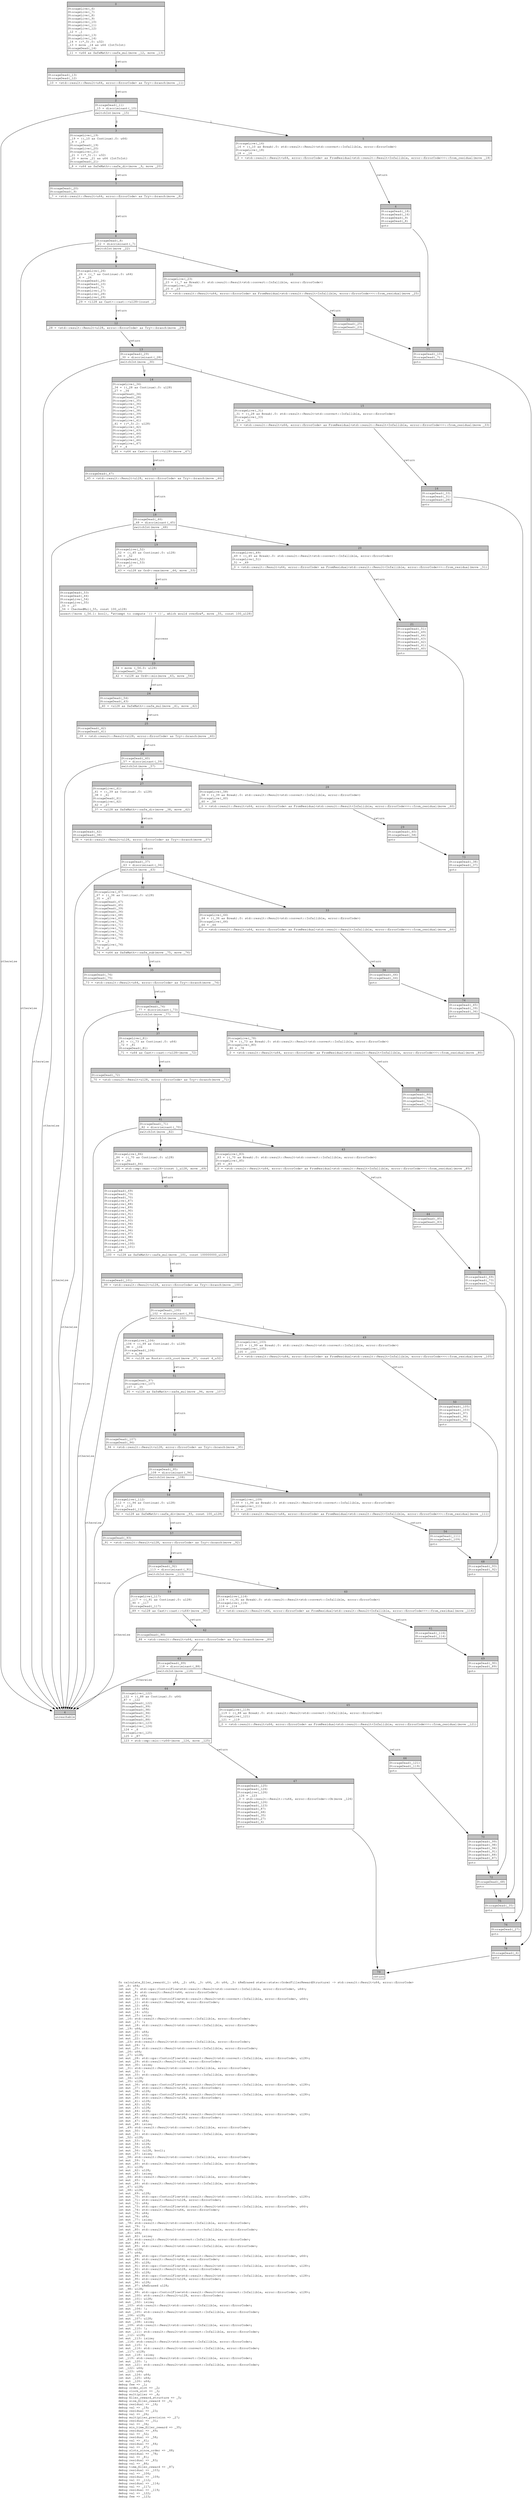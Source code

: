 digraph Mir_0_2223 {
    graph [fontname="Courier, monospace"];
    node [fontname="Courier, monospace"];
    edge [fontname="Courier, monospace"];
    label=<fn calculate_filler_reward(_1: u64, _2: u64, _3: u64, _4: u64, _5: &amp;ReErased state::state::OrderFillerRewardStructure) -&gt; std::result::Result&lt;u64, error::ErrorCode&gt;<br align="left"/>let _6: u64;<br align="left"/>let mut _7: std::ops::ControlFlow&lt;std::result::Result&lt;std::convert::Infallible, error::ErrorCode&gt;, u64&gt;;<br align="left"/>let mut _8: std::result::Result&lt;u64, error::ErrorCode&gt;;<br align="left"/>let mut _9: u64;<br align="left"/>let mut _10: std::ops::ControlFlow&lt;std::result::Result&lt;std::convert::Infallible, error::ErrorCode&gt;, u64&gt;;<br align="left"/>let mut _11: std::result::Result&lt;u64, error::ErrorCode&gt;;<br align="left"/>let mut _12: u64;<br align="left"/>let mut _13: u64;<br align="left"/>let mut _14: u32;<br align="left"/>let mut _15: isize;<br align="left"/>let _16: std::result::Result&lt;std::convert::Infallible, error::ErrorCode&gt;;<br align="left"/>let mut _17: !;<br align="left"/>let mut _18: std::result::Result&lt;std::convert::Infallible, error::ErrorCode&gt;;<br align="left"/>let _19: u64;<br align="left"/>let mut _20: u64;<br align="left"/>let mut _21: u32;<br align="left"/>let mut _22: isize;<br align="left"/>let _23: std::result::Result&lt;std::convert::Infallible, error::ErrorCode&gt;;<br align="left"/>let mut _24: !;<br align="left"/>let mut _25: std::result::Result&lt;std::convert::Infallible, error::ErrorCode&gt;;<br align="left"/>let _26: u64;<br align="left"/>let _27: u128;<br align="left"/>let mut _28: std::ops::ControlFlow&lt;std::result::Result&lt;std::convert::Infallible, error::ErrorCode&gt;, u128&gt;;<br align="left"/>let mut _29: std::result::Result&lt;u128, error::ErrorCode&gt;;<br align="left"/>let mut _30: isize;<br align="left"/>let _31: std::result::Result&lt;std::convert::Infallible, error::ErrorCode&gt;;<br align="left"/>let mut _32: !;<br align="left"/>let mut _33: std::result::Result&lt;std::convert::Infallible, error::ErrorCode&gt;;<br align="left"/>let _34: u128;<br align="left"/>let _35: u128;<br align="left"/>let mut _36: std::ops::ControlFlow&lt;std::result::Result&lt;std::convert::Infallible, error::ErrorCode&gt;, u128&gt;;<br align="left"/>let mut _37: std::result::Result&lt;u128, error::ErrorCode&gt;;<br align="left"/>let mut _38: u128;<br align="left"/>let mut _39: std::ops::ControlFlow&lt;std::result::Result&lt;std::convert::Infallible, error::ErrorCode&gt;, u128&gt;;<br align="left"/>let mut _40: std::result::Result&lt;u128, error::ErrorCode&gt;;<br align="left"/>let mut _41: u128;<br align="left"/>let mut _42: u128;<br align="left"/>let mut _43: u128;<br align="left"/>let mut _44: u128;<br align="left"/>let mut _45: std::ops::ControlFlow&lt;std::result::Result&lt;std::convert::Infallible, error::ErrorCode&gt;, u128&gt;;<br align="left"/>let mut _46: std::result::Result&lt;u128, error::ErrorCode&gt;;<br align="left"/>let mut _47: u64;<br align="left"/>let mut _48: isize;<br align="left"/>let _49: std::result::Result&lt;std::convert::Infallible, error::ErrorCode&gt;;<br align="left"/>let mut _50: !;<br align="left"/>let mut _51: std::result::Result&lt;std::convert::Infallible, error::ErrorCode&gt;;<br align="left"/>let _52: u128;<br align="left"/>let mut _53: u128;<br align="left"/>let mut _54: u128;<br align="left"/>let mut _55: u128;<br align="left"/>let mut _56: (u128, bool);<br align="left"/>let mut _57: isize;<br align="left"/>let _58: std::result::Result&lt;std::convert::Infallible, error::ErrorCode&gt;;<br align="left"/>let mut _59: !;<br align="left"/>let mut _60: std::result::Result&lt;std::convert::Infallible, error::ErrorCode&gt;;<br align="left"/>let _61: u128;<br align="left"/>let mut _62: u128;<br align="left"/>let mut _63: isize;<br align="left"/>let _64: std::result::Result&lt;std::convert::Infallible, error::ErrorCode&gt;;<br align="left"/>let mut _65: !;<br align="left"/>let mut _66: std::result::Result&lt;std::convert::Infallible, error::ErrorCode&gt;;<br align="left"/>let _67: u128;<br align="left"/>let _68: u128;<br align="left"/>let mut _69: u128;<br align="left"/>let mut _70: std::ops::ControlFlow&lt;std::result::Result&lt;std::convert::Infallible, error::ErrorCode&gt;, u128&gt;;<br align="left"/>let mut _71: std::result::Result&lt;u128, error::ErrorCode&gt;;<br align="left"/>let mut _72: u64;<br align="left"/>let mut _73: std::ops::ControlFlow&lt;std::result::Result&lt;std::convert::Infallible, error::ErrorCode&gt;, u64&gt;;<br align="left"/>let mut _74: std::result::Result&lt;u64, error::ErrorCode&gt;;<br align="left"/>let mut _75: u64;<br align="left"/>let mut _76: u64;<br align="left"/>let mut _77: isize;<br align="left"/>let _78: std::result::Result&lt;std::convert::Infallible, error::ErrorCode&gt;;<br align="left"/>let mut _79: !;<br align="left"/>let mut _80: std::result::Result&lt;std::convert::Infallible, error::ErrorCode&gt;;<br align="left"/>let _81: u64;<br align="left"/>let mut _82: isize;<br align="left"/>let _83: std::result::Result&lt;std::convert::Infallible, error::ErrorCode&gt;;<br align="left"/>let mut _84: !;<br align="left"/>let mut _85: std::result::Result&lt;std::convert::Infallible, error::ErrorCode&gt;;<br align="left"/>let _86: u128;<br align="left"/>let _87: u64;<br align="left"/>let mut _88: std::ops::ControlFlow&lt;std::result::Result&lt;std::convert::Infallible, error::ErrorCode&gt;, u64&gt;;<br align="left"/>let mut _89: std::result::Result&lt;u64, error::ErrorCode&gt;;<br align="left"/>let mut _90: u128;<br align="left"/>let mut _91: std::ops::ControlFlow&lt;std::result::Result&lt;std::convert::Infallible, error::ErrorCode&gt;, u128&gt;;<br align="left"/>let mut _92: std::result::Result&lt;u128, error::ErrorCode&gt;;<br align="left"/>let mut _93: u128;<br align="left"/>let mut _94: std::ops::ControlFlow&lt;std::result::Result&lt;std::convert::Infallible, error::ErrorCode&gt;, u128&gt;;<br align="left"/>let mut _95: std::result::Result&lt;u128, error::ErrorCode&gt;;<br align="left"/>let mut _96: u128;<br align="left"/>let mut _97: &amp;ReErased u128;<br align="left"/>let _98: u128;<br align="left"/>let mut _99: std::ops::ControlFlow&lt;std::result::Result&lt;std::convert::Infallible, error::ErrorCode&gt;, u128&gt;;<br align="left"/>let mut _100: std::result::Result&lt;u128, error::ErrorCode&gt;;<br align="left"/>let mut _101: u128;<br align="left"/>let mut _102: isize;<br align="left"/>let _103: std::result::Result&lt;std::convert::Infallible, error::ErrorCode&gt;;<br align="left"/>let mut _104: !;<br align="left"/>let mut _105: std::result::Result&lt;std::convert::Infallible, error::ErrorCode&gt;;<br align="left"/>let _106: u128;<br align="left"/>let mut _107: u128;<br align="left"/>let mut _108: isize;<br align="left"/>let _109: std::result::Result&lt;std::convert::Infallible, error::ErrorCode&gt;;<br align="left"/>let mut _110: !;<br align="left"/>let mut _111: std::result::Result&lt;std::convert::Infallible, error::ErrorCode&gt;;<br align="left"/>let _112: u128;<br align="left"/>let mut _113: isize;<br align="left"/>let _114: std::result::Result&lt;std::convert::Infallible, error::ErrorCode&gt;;<br align="left"/>let mut _115: !;<br align="left"/>let mut _116: std::result::Result&lt;std::convert::Infallible, error::ErrorCode&gt;;<br align="left"/>let _117: u128;<br align="left"/>let mut _118: isize;<br align="left"/>let _119: std::result::Result&lt;std::convert::Infallible, error::ErrorCode&gt;;<br align="left"/>let mut _120: !;<br align="left"/>let mut _121: std::result::Result&lt;std::convert::Infallible, error::ErrorCode&gt;;<br align="left"/>let _122: u64;<br align="left"/>let _123: u64;<br align="left"/>let mut _124: u64;<br align="left"/>let mut _125: u64;<br align="left"/>let mut _126: u64;<br align="left"/>debug fee =&gt; _1;<br align="left"/>debug order_slot =&gt; _2;<br align="left"/>debug clock_slot =&gt; _3;<br align="left"/>debug multiplier =&gt; _4;<br align="left"/>debug filler_reward_structure =&gt; _5;<br align="left"/>debug size_filler_reward =&gt; _6;<br align="left"/>debug residual =&gt; _16;<br align="left"/>debug val =&gt; _19;<br align="left"/>debug residual =&gt; _23;<br align="left"/>debug val =&gt; _26;<br align="left"/>debug multiplier_precision =&gt; _27;<br align="left"/>debug residual =&gt; _31;<br align="left"/>debug val =&gt; _34;<br align="left"/>debug min_time_filler_reward =&gt; _35;<br align="left"/>debug residual =&gt; _49;<br align="left"/>debug val =&gt; _52;<br align="left"/>debug residual =&gt; _58;<br align="left"/>debug val =&gt; _61;<br align="left"/>debug residual =&gt; _64;<br align="left"/>debug val =&gt; _67;<br align="left"/>debug slots_since_order =&gt; _68;<br align="left"/>debug residual =&gt; _78;<br align="left"/>debug val =&gt; _81;<br align="left"/>debug residual =&gt; _83;<br align="left"/>debug val =&gt; _86;<br align="left"/>debug time_filler_reward =&gt; _87;<br align="left"/>debug residual =&gt; _103;<br align="left"/>debug val =&gt; _106;<br align="left"/>debug residual =&gt; _109;<br align="left"/>debug val =&gt; _112;<br align="left"/>debug residual =&gt; _114;<br align="left"/>debug val =&gt; _117;<br align="left"/>debug residual =&gt; _119;<br align="left"/>debug val =&gt; _122;<br align="left"/>debug fee =&gt; _123;<br align="left"/>>;
    bb0__0_2223 [shape="none", label=<<table border="0" cellborder="1" cellspacing="0"><tr><td bgcolor="gray" align="center" colspan="1">0</td></tr><tr><td align="left" balign="left">StorageLive(_6)<br/>StorageLive(_7)<br/>StorageLive(_8)<br/>StorageLive(_9)<br/>StorageLive(_10)<br/>StorageLive(_11)<br/>StorageLive(_12)<br/>_12 = _1<br/>StorageLive(_13)<br/>StorageLive(_14)<br/>_14 = ((*_5).0: u32)<br/>_13 = move _14 as u64 (IntToInt)<br/>StorageDead(_14)<br/></td></tr><tr><td align="left">_11 = &lt;u64 as SafeMath&gt;::safe_mul(move _12, move _13)</td></tr></table>>];
    bb1__0_2223 [shape="none", label=<<table border="0" cellborder="1" cellspacing="0"><tr><td bgcolor="gray" align="center" colspan="1">1</td></tr><tr><td align="left" balign="left">StorageDead(_13)<br/>StorageDead(_12)<br/></td></tr><tr><td align="left">_10 = &lt;std::result::Result&lt;u64, error::ErrorCode&gt; as Try&gt;::branch(move _11)</td></tr></table>>];
    bb2__0_2223 [shape="none", label=<<table border="0" cellborder="1" cellspacing="0"><tr><td bgcolor="gray" align="center" colspan="1">2</td></tr><tr><td align="left" balign="left">StorageDead(_11)<br/>_15 = discriminant(_10)<br/></td></tr><tr><td align="left">switchInt(move _15)</td></tr></table>>];
    bb3__0_2223 [shape="none", label=<<table border="0" cellborder="1" cellspacing="0"><tr><td bgcolor="gray" align="center" colspan="1">3</td></tr><tr><td align="left" balign="left">StorageLive(_19)<br/>_19 = ((_10 as Continue).0: u64)<br/>_9 = _19<br/>StorageDead(_19)<br/>StorageLive(_20)<br/>StorageLive(_21)<br/>_21 = ((*_5).1: u32)<br/>_20 = move _21 as u64 (IntToInt)<br/>StorageDead(_21)<br/></td></tr><tr><td align="left">_8 = &lt;u64 as SafeMath&gt;::safe_div(move _9, move _20)</td></tr></table>>];
    bb4__0_2223 [shape="none", label=<<table border="0" cellborder="1" cellspacing="0"><tr><td bgcolor="gray" align="center" colspan="1">4</td></tr><tr><td align="left">unreachable</td></tr></table>>];
    bb5__0_2223 [shape="none", label=<<table border="0" cellborder="1" cellspacing="0"><tr><td bgcolor="gray" align="center" colspan="1">5</td></tr><tr><td align="left" balign="left">StorageLive(_16)<br/>_16 = ((_10 as Break).0: std::result::Result&lt;std::convert::Infallible, error::ErrorCode&gt;)<br/>StorageLive(_18)<br/>_18 = _16<br/></td></tr><tr><td align="left">_0 = &lt;std::result::Result&lt;u64, error::ErrorCode&gt; as FromResidual&lt;std::result::Result&lt;Infallible, error::ErrorCode&gt;&gt;&gt;::from_residual(move _18)</td></tr></table>>];
    bb6__0_2223 [shape="none", label=<<table border="0" cellborder="1" cellspacing="0"><tr><td bgcolor="gray" align="center" colspan="1">6</td></tr><tr><td align="left" balign="left">StorageDead(_18)<br/>StorageDead(_16)<br/>StorageDead(_9)<br/>StorageDead(_8)<br/></td></tr><tr><td align="left">goto</td></tr></table>>];
    bb7__0_2223 [shape="none", label=<<table border="0" cellborder="1" cellspacing="0"><tr><td bgcolor="gray" align="center" colspan="1">7</td></tr><tr><td align="left" balign="left">StorageDead(_20)<br/>StorageDead(_9)<br/></td></tr><tr><td align="left">_7 = &lt;std::result::Result&lt;u64, error::ErrorCode&gt; as Try&gt;::branch(move _8)</td></tr></table>>];
    bb8__0_2223 [shape="none", label=<<table border="0" cellborder="1" cellspacing="0"><tr><td bgcolor="gray" align="center" colspan="1">8</td></tr><tr><td align="left" balign="left">StorageDead(_8)<br/>_22 = discriminant(_7)<br/></td></tr><tr><td align="left">switchInt(move _22)</td></tr></table>>];
    bb9__0_2223 [shape="none", label=<<table border="0" cellborder="1" cellspacing="0"><tr><td bgcolor="gray" align="center" colspan="1">9</td></tr><tr><td align="left" balign="left">StorageLive(_26)<br/>_26 = ((_7 as Continue).0: u64)<br/>_6 = _26<br/>StorageDead(_26)<br/>StorageDead(_10)<br/>StorageDead(_7)<br/>StorageLive(_27)<br/>StorageLive(_28)<br/>StorageLive(_29)<br/></td></tr><tr><td align="left">_29 = &lt;i128 as Cast&gt;::cast::&lt;u128&gt;(const _)</td></tr></table>>];
    bb10__0_2223 [shape="none", label=<<table border="0" cellborder="1" cellspacing="0"><tr><td bgcolor="gray" align="center" colspan="1">10</td></tr><tr><td align="left" balign="left">StorageLive(_23)<br/>_23 = ((_7 as Break).0: std::result::Result&lt;std::convert::Infallible, error::ErrorCode&gt;)<br/>StorageLive(_25)<br/>_25 = _23<br/></td></tr><tr><td align="left">_0 = &lt;std::result::Result&lt;u64, error::ErrorCode&gt; as FromResidual&lt;std::result::Result&lt;Infallible, error::ErrorCode&gt;&gt;&gt;::from_residual(move _25)</td></tr></table>>];
    bb11__0_2223 [shape="none", label=<<table border="0" cellborder="1" cellspacing="0"><tr><td bgcolor="gray" align="center" colspan="1">11</td></tr><tr><td align="left" balign="left">StorageDead(_25)<br/>StorageDead(_23)<br/></td></tr><tr><td align="left">goto</td></tr></table>>];
    bb12__0_2223 [shape="none", label=<<table border="0" cellborder="1" cellspacing="0"><tr><td bgcolor="gray" align="center" colspan="1">12</td></tr><tr><td align="left">_28 = &lt;std::result::Result&lt;u128, error::ErrorCode&gt; as Try&gt;::branch(move _29)</td></tr></table>>];
    bb13__0_2223 [shape="none", label=<<table border="0" cellborder="1" cellspacing="0"><tr><td bgcolor="gray" align="center" colspan="1">13</td></tr><tr><td align="left" balign="left">StorageDead(_29)<br/>_30 = discriminant(_28)<br/></td></tr><tr><td align="left">switchInt(move _30)</td></tr></table>>];
    bb14__0_2223 [shape="none", label=<<table border="0" cellborder="1" cellspacing="0"><tr><td bgcolor="gray" align="center" colspan="1">14</td></tr><tr><td align="left" balign="left">StorageLive(_34)<br/>_34 = ((_28 as Continue).0: u128)<br/>_27 = _34<br/>StorageDead(_34)<br/>StorageDead(_28)<br/>StorageLive(_35)<br/>StorageLive(_36)<br/>StorageLive(_37)<br/>StorageLive(_38)<br/>StorageLive(_39)<br/>StorageLive(_40)<br/>StorageLive(_41)<br/>_41 = ((*_5).2: u128)<br/>StorageLive(_42)<br/>StorageLive(_43)<br/>StorageLive(_44)<br/>StorageLive(_45)<br/>StorageLive(_46)<br/>StorageLive(_47)<br/>_47 = _4<br/></td></tr><tr><td align="left">_46 = &lt;u64 as Cast&gt;::cast::&lt;u128&gt;(move _47)</td></tr></table>>];
    bb15__0_2223 [shape="none", label=<<table border="0" cellborder="1" cellspacing="0"><tr><td bgcolor="gray" align="center" colspan="1">15</td></tr><tr><td align="left" balign="left">StorageLive(_31)<br/>_31 = ((_28 as Break).0: std::result::Result&lt;std::convert::Infallible, error::ErrorCode&gt;)<br/>StorageLive(_33)<br/>_33 = _31<br/></td></tr><tr><td align="left">_0 = &lt;std::result::Result&lt;u64, error::ErrorCode&gt; as FromResidual&lt;std::result::Result&lt;Infallible, error::ErrorCode&gt;&gt;&gt;::from_residual(move _33)</td></tr></table>>];
    bb16__0_2223 [shape="none", label=<<table border="0" cellborder="1" cellspacing="0"><tr><td bgcolor="gray" align="center" colspan="1">16</td></tr><tr><td align="left" balign="left">StorageDead(_33)<br/>StorageDead(_31)<br/>StorageDead(_28)<br/></td></tr><tr><td align="left">goto</td></tr></table>>];
    bb17__0_2223 [shape="none", label=<<table border="0" cellborder="1" cellspacing="0"><tr><td bgcolor="gray" align="center" colspan="1">17</td></tr><tr><td align="left" balign="left">StorageDead(_47)<br/></td></tr><tr><td align="left">_45 = &lt;std::result::Result&lt;u128, error::ErrorCode&gt; as Try&gt;::branch(move _46)</td></tr></table>>];
    bb18__0_2223 [shape="none", label=<<table border="0" cellborder="1" cellspacing="0"><tr><td bgcolor="gray" align="center" colspan="1">18</td></tr><tr><td align="left" balign="left">StorageDead(_46)<br/>_48 = discriminant(_45)<br/></td></tr><tr><td align="left">switchInt(move _48)</td></tr></table>>];
    bb19__0_2223 [shape="none", label=<<table border="0" cellborder="1" cellspacing="0"><tr><td bgcolor="gray" align="center" colspan="1">19</td></tr><tr><td align="left" balign="left">StorageLive(_52)<br/>_52 = ((_45 as Continue).0: u128)<br/>_44 = _52<br/>StorageDead(_52)<br/>StorageLive(_53)<br/>_53 = _27<br/></td></tr><tr><td align="left">_43 = &lt;u128 as Ord&gt;::max(move _44, move _53)</td></tr></table>>];
    bb20__0_2223 [shape="none", label=<<table border="0" cellborder="1" cellspacing="0"><tr><td bgcolor="gray" align="center" colspan="1">20</td></tr><tr><td align="left" balign="left">StorageLive(_49)<br/>_49 = ((_45 as Break).0: std::result::Result&lt;std::convert::Infallible, error::ErrorCode&gt;)<br/>StorageLive(_51)<br/>_51 = _49<br/></td></tr><tr><td align="left">_0 = &lt;std::result::Result&lt;u64, error::ErrorCode&gt; as FromResidual&lt;std::result::Result&lt;Infallible, error::ErrorCode&gt;&gt;&gt;::from_residual(move _51)</td></tr></table>>];
    bb21__0_2223 [shape="none", label=<<table border="0" cellborder="1" cellspacing="0"><tr><td bgcolor="gray" align="center" colspan="1">21</td></tr><tr><td align="left" balign="left">StorageDead(_51)<br/>StorageDead(_49)<br/>StorageDead(_44)<br/>StorageDead(_43)<br/>StorageDead(_42)<br/>StorageDead(_41)<br/>StorageDead(_40)<br/></td></tr><tr><td align="left">goto</td></tr></table>>];
    bb22__0_2223 [shape="none", label=<<table border="0" cellborder="1" cellspacing="0"><tr><td bgcolor="gray" align="center" colspan="1">22</td></tr><tr><td align="left" balign="left">StorageDead(_53)<br/>StorageDead(_44)<br/>StorageLive(_54)<br/>StorageLive(_55)<br/>_55 = _27<br/>_56 = CheckedMul(_55, const 100_u128)<br/></td></tr><tr><td align="left">assert(!move (_56.1: bool), &quot;attempt to compute `{} * {}`, which would overflow&quot;, move _55, const 100_u128)</td></tr></table>>];
    bb23__0_2223 [shape="none", label=<<table border="0" cellborder="1" cellspacing="0"><tr><td bgcolor="gray" align="center" colspan="1">23</td></tr><tr><td align="left" balign="left">_54 = move (_56.0: u128)<br/>StorageDead(_55)<br/></td></tr><tr><td align="left">_42 = &lt;u128 as Ord&gt;::min(move _43, move _54)</td></tr></table>>];
    bb24__0_2223 [shape="none", label=<<table border="0" cellborder="1" cellspacing="0"><tr><td bgcolor="gray" align="center" colspan="1">24</td></tr><tr><td align="left" balign="left">StorageDead(_54)<br/>StorageDead(_43)<br/></td></tr><tr><td align="left">_40 = &lt;u128 as SafeMath&gt;::safe_mul(move _41, move _42)</td></tr></table>>];
    bb25__0_2223 [shape="none", label=<<table border="0" cellborder="1" cellspacing="0"><tr><td bgcolor="gray" align="center" colspan="1">25</td></tr><tr><td align="left" balign="left">StorageDead(_42)<br/>StorageDead(_41)<br/></td></tr><tr><td align="left">_39 = &lt;std::result::Result&lt;u128, error::ErrorCode&gt; as Try&gt;::branch(move _40)</td></tr></table>>];
    bb26__0_2223 [shape="none", label=<<table border="0" cellborder="1" cellspacing="0"><tr><td bgcolor="gray" align="center" colspan="1">26</td></tr><tr><td align="left" balign="left">StorageDead(_40)<br/>_57 = discriminant(_39)<br/></td></tr><tr><td align="left">switchInt(move _57)</td></tr></table>>];
    bb27__0_2223 [shape="none", label=<<table border="0" cellborder="1" cellspacing="0"><tr><td bgcolor="gray" align="center" colspan="1">27</td></tr><tr><td align="left" balign="left">StorageLive(_61)<br/>_61 = ((_39 as Continue).0: u128)<br/>_38 = _61<br/>StorageDead(_61)<br/>StorageLive(_62)<br/>_62 = _27<br/></td></tr><tr><td align="left">_37 = &lt;u128 as SafeMath&gt;::safe_div(move _38, move _62)</td></tr></table>>];
    bb28__0_2223 [shape="none", label=<<table border="0" cellborder="1" cellspacing="0"><tr><td bgcolor="gray" align="center" colspan="1">28</td></tr><tr><td align="left" balign="left">StorageLive(_58)<br/>_58 = ((_39 as Break).0: std::result::Result&lt;std::convert::Infallible, error::ErrorCode&gt;)<br/>StorageLive(_60)<br/>_60 = _58<br/></td></tr><tr><td align="left">_0 = &lt;std::result::Result&lt;u64, error::ErrorCode&gt; as FromResidual&lt;std::result::Result&lt;Infallible, error::ErrorCode&gt;&gt;&gt;::from_residual(move _60)</td></tr></table>>];
    bb29__0_2223 [shape="none", label=<<table border="0" cellborder="1" cellspacing="0"><tr><td bgcolor="gray" align="center" colspan="1">29</td></tr><tr><td align="left" balign="left">StorageDead(_60)<br/>StorageDead(_58)<br/></td></tr><tr><td align="left">goto</td></tr></table>>];
    bb30__0_2223 [shape="none", label=<<table border="0" cellborder="1" cellspacing="0"><tr><td bgcolor="gray" align="center" colspan="1">30</td></tr><tr><td align="left" balign="left">StorageDead(_62)<br/>StorageDead(_38)<br/></td></tr><tr><td align="left">_36 = &lt;std::result::Result&lt;u128, error::ErrorCode&gt; as Try&gt;::branch(move _37)</td></tr></table>>];
    bb31__0_2223 [shape="none", label=<<table border="0" cellborder="1" cellspacing="0"><tr><td bgcolor="gray" align="center" colspan="1">31</td></tr><tr><td align="left" balign="left">StorageDead(_37)<br/>_63 = discriminant(_36)<br/></td></tr><tr><td align="left">switchInt(move _63)</td></tr></table>>];
    bb32__0_2223 [shape="none", label=<<table border="0" cellborder="1" cellspacing="0"><tr><td bgcolor="gray" align="center" colspan="1">32</td></tr><tr><td align="left" balign="left">StorageLive(_67)<br/>_67 = ((_36 as Continue).0: u128)<br/>_35 = _67<br/>StorageDead(_67)<br/>StorageDead(_45)<br/>StorageDead(_39)<br/>StorageDead(_36)<br/>StorageLive(_68)<br/>StorageLive(_69)<br/>StorageLive(_70)<br/>StorageLive(_71)<br/>StorageLive(_72)<br/>StorageLive(_73)<br/>StorageLive(_74)<br/>StorageLive(_75)<br/>_75 = _3<br/>StorageLive(_76)<br/>_76 = _2<br/></td></tr><tr><td align="left">_74 = &lt;u64 as SafeMath&gt;::safe_sub(move _75, move _76)</td></tr></table>>];
    bb33__0_2223 [shape="none", label=<<table border="0" cellborder="1" cellspacing="0"><tr><td bgcolor="gray" align="center" colspan="1">33</td></tr><tr><td align="left" balign="left">StorageLive(_64)<br/>_64 = ((_36 as Break).0: std::result::Result&lt;std::convert::Infallible, error::ErrorCode&gt;)<br/>StorageLive(_66)<br/>_66 = _64<br/></td></tr><tr><td align="left">_0 = &lt;std::result::Result&lt;u64, error::ErrorCode&gt; as FromResidual&lt;std::result::Result&lt;Infallible, error::ErrorCode&gt;&gt;&gt;::from_residual(move _66)</td></tr></table>>];
    bb34__0_2223 [shape="none", label=<<table border="0" cellborder="1" cellspacing="0"><tr><td bgcolor="gray" align="center" colspan="1">34</td></tr><tr><td align="left" balign="left">StorageDead(_66)<br/>StorageDead(_64)<br/></td></tr><tr><td align="left">goto</td></tr></table>>];
    bb35__0_2223 [shape="none", label=<<table border="0" cellborder="1" cellspacing="0"><tr><td bgcolor="gray" align="center" colspan="1">35</td></tr><tr><td align="left" balign="left">StorageDead(_76)<br/>StorageDead(_75)<br/></td></tr><tr><td align="left">_73 = &lt;std::result::Result&lt;u64, error::ErrorCode&gt; as Try&gt;::branch(move _74)</td></tr></table>>];
    bb36__0_2223 [shape="none", label=<<table border="0" cellborder="1" cellspacing="0"><tr><td bgcolor="gray" align="center" colspan="1">36</td></tr><tr><td align="left" balign="left">StorageDead(_74)<br/>_77 = discriminant(_73)<br/></td></tr><tr><td align="left">switchInt(move _77)</td></tr></table>>];
    bb37__0_2223 [shape="none", label=<<table border="0" cellborder="1" cellspacing="0"><tr><td bgcolor="gray" align="center" colspan="1">37</td></tr><tr><td align="left" balign="left">StorageLive(_81)<br/>_81 = ((_73 as Continue).0: u64)<br/>_72 = _81<br/>StorageDead(_81)<br/></td></tr><tr><td align="left">_71 = &lt;u64 as Cast&gt;::cast::&lt;u128&gt;(move _72)</td></tr></table>>];
    bb38__0_2223 [shape="none", label=<<table border="0" cellborder="1" cellspacing="0"><tr><td bgcolor="gray" align="center" colspan="1">38</td></tr><tr><td align="left" balign="left">StorageLive(_78)<br/>_78 = ((_73 as Break).0: std::result::Result&lt;std::convert::Infallible, error::ErrorCode&gt;)<br/>StorageLive(_80)<br/>_80 = _78<br/></td></tr><tr><td align="left">_0 = &lt;std::result::Result&lt;u64, error::ErrorCode&gt; as FromResidual&lt;std::result::Result&lt;Infallible, error::ErrorCode&gt;&gt;&gt;::from_residual(move _80)</td></tr></table>>];
    bb39__0_2223 [shape="none", label=<<table border="0" cellborder="1" cellspacing="0"><tr><td bgcolor="gray" align="center" colspan="1">39</td></tr><tr><td align="left" balign="left">StorageDead(_80)<br/>StorageDead(_78)<br/>StorageDead(_72)<br/>StorageDead(_71)<br/></td></tr><tr><td align="left">goto</td></tr></table>>];
    bb40__0_2223 [shape="none", label=<<table border="0" cellborder="1" cellspacing="0"><tr><td bgcolor="gray" align="center" colspan="1">40</td></tr><tr><td align="left" balign="left">StorageDead(_72)<br/></td></tr><tr><td align="left">_70 = &lt;std::result::Result&lt;u128, error::ErrorCode&gt; as Try&gt;::branch(move _71)</td></tr></table>>];
    bb41__0_2223 [shape="none", label=<<table border="0" cellborder="1" cellspacing="0"><tr><td bgcolor="gray" align="center" colspan="1">41</td></tr><tr><td align="left" balign="left">StorageDead(_71)<br/>_82 = discriminant(_70)<br/></td></tr><tr><td align="left">switchInt(move _82)</td></tr></table>>];
    bb42__0_2223 [shape="none", label=<<table border="0" cellborder="1" cellspacing="0"><tr><td bgcolor="gray" align="center" colspan="1">42</td></tr><tr><td align="left" balign="left">StorageLive(_86)<br/>_86 = ((_70 as Continue).0: u128)<br/>_69 = _86<br/>StorageDead(_86)<br/></td></tr><tr><td align="left">_68 = std::cmp::max::&lt;u128&gt;(const 1_u128, move _69)</td></tr></table>>];
    bb43__0_2223 [shape="none", label=<<table border="0" cellborder="1" cellspacing="0"><tr><td bgcolor="gray" align="center" colspan="1">43</td></tr><tr><td align="left" balign="left">StorageLive(_83)<br/>_83 = ((_70 as Break).0: std::result::Result&lt;std::convert::Infallible, error::ErrorCode&gt;)<br/>StorageLive(_85)<br/>_85 = _83<br/></td></tr><tr><td align="left">_0 = &lt;std::result::Result&lt;u64, error::ErrorCode&gt; as FromResidual&lt;std::result::Result&lt;Infallible, error::ErrorCode&gt;&gt;&gt;::from_residual(move _85)</td></tr></table>>];
    bb44__0_2223 [shape="none", label=<<table border="0" cellborder="1" cellspacing="0"><tr><td bgcolor="gray" align="center" colspan="1">44</td></tr><tr><td align="left" balign="left">StorageDead(_85)<br/>StorageDead(_83)<br/></td></tr><tr><td align="left">goto</td></tr></table>>];
    bb45__0_2223 [shape="none", label=<<table border="0" cellborder="1" cellspacing="0"><tr><td bgcolor="gray" align="center" colspan="1">45</td></tr><tr><td align="left" balign="left">StorageDead(_69)<br/>StorageDead(_73)<br/>StorageDead(_70)<br/>StorageLive(_87)<br/>StorageLive(_88)<br/>StorageLive(_89)<br/>StorageLive(_90)<br/>StorageLive(_91)<br/>StorageLive(_92)<br/>StorageLive(_93)<br/>StorageLive(_94)<br/>StorageLive(_95)<br/>StorageLive(_96)<br/>StorageLive(_97)<br/>StorageLive(_98)<br/>StorageLive(_99)<br/>StorageLive(_100)<br/>StorageLive(_101)<br/>_101 = _68<br/></td></tr><tr><td align="left">_100 = &lt;u128 as SafeMath&gt;::safe_mul(move _101, const 100000000_u128)</td></tr></table>>];
    bb46__0_2223 [shape="none", label=<<table border="0" cellborder="1" cellspacing="0"><tr><td bgcolor="gray" align="center" colspan="1">46</td></tr><tr><td align="left" balign="left">StorageDead(_101)<br/></td></tr><tr><td align="left">_99 = &lt;std::result::Result&lt;u128, error::ErrorCode&gt; as Try&gt;::branch(move _100)</td></tr></table>>];
    bb47__0_2223 [shape="none", label=<<table border="0" cellborder="1" cellspacing="0"><tr><td bgcolor="gray" align="center" colspan="1">47</td></tr><tr><td align="left" balign="left">StorageDead(_100)<br/>_102 = discriminant(_99)<br/></td></tr><tr><td align="left">switchInt(move _102)</td></tr></table>>];
    bb48__0_2223 [shape="none", label=<<table border="0" cellborder="1" cellspacing="0"><tr><td bgcolor="gray" align="center" colspan="1">48</td></tr><tr><td align="left" balign="left">StorageLive(_106)<br/>_106 = ((_99 as Continue).0: u128)<br/>_98 = _106<br/>StorageDead(_106)<br/>_97 = &amp;_98<br/></td></tr><tr><td align="left">_96 = &lt;u128 as Roots&gt;::nth_root(move _97, const 4_u32)</td></tr></table>>];
    bb49__0_2223 [shape="none", label=<<table border="0" cellborder="1" cellspacing="0"><tr><td bgcolor="gray" align="center" colspan="1">49</td></tr><tr><td align="left" balign="left">StorageLive(_103)<br/>_103 = ((_99 as Break).0: std::result::Result&lt;std::convert::Infallible, error::ErrorCode&gt;)<br/>StorageLive(_105)<br/>_105 = _103<br/></td></tr><tr><td align="left">_0 = &lt;std::result::Result&lt;u64, error::ErrorCode&gt; as FromResidual&lt;std::result::Result&lt;Infallible, error::ErrorCode&gt;&gt;&gt;::from_residual(move _105)</td></tr></table>>];
    bb50__0_2223 [shape="none", label=<<table border="0" cellborder="1" cellspacing="0"><tr><td bgcolor="gray" align="center" colspan="1">50</td></tr><tr><td align="left" balign="left">StorageDead(_105)<br/>StorageDead(_103)<br/>StorageDead(_97)<br/>StorageDead(_96)<br/>StorageDead(_95)<br/></td></tr><tr><td align="left">goto</td></tr></table>>];
    bb51__0_2223 [shape="none", label=<<table border="0" cellborder="1" cellspacing="0"><tr><td bgcolor="gray" align="center" colspan="1">51</td></tr><tr><td align="left" balign="left">StorageDead(_97)<br/>StorageLive(_107)<br/>_107 = _35<br/></td></tr><tr><td align="left">_95 = &lt;u128 as SafeMath&gt;::safe_mul(move _96, move _107)</td></tr></table>>];
    bb52__0_2223 [shape="none", label=<<table border="0" cellborder="1" cellspacing="0"><tr><td bgcolor="gray" align="center" colspan="1">52</td></tr><tr><td align="left" balign="left">StorageDead(_107)<br/>StorageDead(_96)<br/></td></tr><tr><td align="left">_94 = &lt;std::result::Result&lt;u128, error::ErrorCode&gt; as Try&gt;::branch(move _95)</td></tr></table>>];
    bb53__0_2223 [shape="none", label=<<table border="0" cellborder="1" cellspacing="0"><tr><td bgcolor="gray" align="center" colspan="1">53</td></tr><tr><td align="left" balign="left">StorageDead(_95)<br/>_108 = discriminant(_94)<br/></td></tr><tr><td align="left">switchInt(move _108)</td></tr></table>>];
    bb54__0_2223 [shape="none", label=<<table border="0" cellborder="1" cellspacing="0"><tr><td bgcolor="gray" align="center" colspan="1">54</td></tr><tr><td align="left" balign="left">StorageLive(_112)<br/>_112 = ((_94 as Continue).0: u128)<br/>_93 = _112<br/>StorageDead(_112)<br/></td></tr><tr><td align="left">_92 = &lt;u128 as SafeMath&gt;::safe_div(move _93, const 100_u128)</td></tr></table>>];
    bb55__0_2223 [shape="none", label=<<table border="0" cellborder="1" cellspacing="0"><tr><td bgcolor="gray" align="center" colspan="1">55</td></tr><tr><td align="left" balign="left">StorageLive(_109)<br/>_109 = ((_94 as Break).0: std::result::Result&lt;std::convert::Infallible, error::ErrorCode&gt;)<br/>StorageLive(_111)<br/>_111 = _109<br/></td></tr><tr><td align="left">_0 = &lt;std::result::Result&lt;u64, error::ErrorCode&gt; as FromResidual&lt;std::result::Result&lt;Infallible, error::ErrorCode&gt;&gt;&gt;::from_residual(move _111)</td></tr></table>>];
    bb56__0_2223 [shape="none", label=<<table border="0" cellborder="1" cellspacing="0"><tr><td bgcolor="gray" align="center" colspan="1">56</td></tr><tr><td align="left" balign="left">StorageDead(_111)<br/>StorageDead(_109)<br/></td></tr><tr><td align="left">goto</td></tr></table>>];
    bb57__0_2223 [shape="none", label=<<table border="0" cellborder="1" cellspacing="0"><tr><td bgcolor="gray" align="center" colspan="1">57</td></tr><tr><td align="left" balign="left">StorageDead(_93)<br/></td></tr><tr><td align="left">_91 = &lt;std::result::Result&lt;u128, error::ErrorCode&gt; as Try&gt;::branch(move _92)</td></tr></table>>];
    bb58__0_2223 [shape="none", label=<<table border="0" cellborder="1" cellspacing="0"><tr><td bgcolor="gray" align="center" colspan="1">58</td></tr><tr><td align="left" balign="left">StorageDead(_92)<br/>_113 = discriminant(_91)<br/></td></tr><tr><td align="left">switchInt(move _113)</td></tr></table>>];
    bb59__0_2223 [shape="none", label=<<table border="0" cellborder="1" cellspacing="0"><tr><td bgcolor="gray" align="center" colspan="1">59</td></tr><tr><td align="left" balign="left">StorageLive(_117)<br/>_117 = ((_91 as Continue).0: u128)<br/>_90 = _117<br/>StorageDead(_117)<br/></td></tr><tr><td align="left">_89 = &lt;u128 as Cast&gt;::cast::&lt;u64&gt;(move _90)</td></tr></table>>];
    bb60__0_2223 [shape="none", label=<<table border="0" cellborder="1" cellspacing="0"><tr><td bgcolor="gray" align="center" colspan="1">60</td></tr><tr><td align="left" balign="left">StorageLive(_114)<br/>_114 = ((_91 as Break).0: std::result::Result&lt;std::convert::Infallible, error::ErrorCode&gt;)<br/>StorageLive(_116)<br/>_116 = _114<br/></td></tr><tr><td align="left">_0 = &lt;std::result::Result&lt;u64, error::ErrorCode&gt; as FromResidual&lt;std::result::Result&lt;Infallible, error::ErrorCode&gt;&gt;&gt;::from_residual(move _116)</td></tr></table>>];
    bb61__0_2223 [shape="none", label=<<table border="0" cellborder="1" cellspacing="0"><tr><td bgcolor="gray" align="center" colspan="1">61</td></tr><tr><td align="left" balign="left">StorageDead(_116)<br/>StorageDead(_114)<br/></td></tr><tr><td align="left">goto</td></tr></table>>];
    bb62__0_2223 [shape="none", label=<<table border="0" cellborder="1" cellspacing="0"><tr><td bgcolor="gray" align="center" colspan="1">62</td></tr><tr><td align="left" balign="left">StorageDead(_90)<br/></td></tr><tr><td align="left">_88 = &lt;std::result::Result&lt;u64, error::ErrorCode&gt; as Try&gt;::branch(move _89)</td></tr></table>>];
    bb63__0_2223 [shape="none", label=<<table border="0" cellborder="1" cellspacing="0"><tr><td bgcolor="gray" align="center" colspan="1">63</td></tr><tr><td align="left" balign="left">StorageDead(_89)<br/>_118 = discriminant(_88)<br/></td></tr><tr><td align="left">switchInt(move _118)</td></tr></table>>];
    bb64__0_2223 [shape="none", label=<<table border="0" cellborder="1" cellspacing="0"><tr><td bgcolor="gray" align="center" colspan="1">64</td></tr><tr><td align="left" balign="left">StorageLive(_122)<br/>_122 = ((_88 as Continue).0: u64)<br/>_87 = _122<br/>StorageDead(_122)<br/>StorageDead(_99)<br/>StorageDead(_98)<br/>StorageDead(_94)<br/>StorageDead(_91)<br/>StorageDead(_88)<br/>StorageLive(_123)<br/>StorageLive(_124)<br/>_124 = _6<br/>StorageLive(_125)<br/>_125 = _87<br/></td></tr><tr><td align="left">_123 = std::cmp::min::&lt;u64&gt;(move _124, move _125)</td></tr></table>>];
    bb65__0_2223 [shape="none", label=<<table border="0" cellborder="1" cellspacing="0"><tr><td bgcolor="gray" align="center" colspan="1">65</td></tr><tr><td align="left" balign="left">StorageLive(_119)<br/>_119 = ((_88 as Break).0: std::result::Result&lt;std::convert::Infallible, error::ErrorCode&gt;)<br/>StorageLive(_121)<br/>_121 = _119<br/></td></tr><tr><td align="left">_0 = &lt;std::result::Result&lt;u64, error::ErrorCode&gt; as FromResidual&lt;std::result::Result&lt;Infallible, error::ErrorCode&gt;&gt;&gt;::from_residual(move _121)</td></tr></table>>];
    bb66__0_2223 [shape="none", label=<<table border="0" cellborder="1" cellspacing="0"><tr><td bgcolor="gray" align="center" colspan="1">66</td></tr><tr><td align="left" balign="left">StorageDead(_121)<br/>StorageDead(_119)<br/></td></tr><tr><td align="left">goto</td></tr></table>>];
    bb67__0_2223 [shape="none", label=<<table border="0" cellborder="1" cellspacing="0"><tr><td bgcolor="gray" align="center" colspan="1">67</td></tr><tr><td align="left" balign="left">StorageDead(_125)<br/>StorageDead(_124)<br/>StorageLive(_126)<br/>_126 = _123<br/>_0 = std::result::Result::&lt;u64, error::ErrorCode&gt;::Ok(move _126)<br/>StorageDead(_126)<br/>StorageDead(_123)<br/>StorageDead(_87)<br/>StorageDead(_68)<br/>StorageDead(_35)<br/>StorageDead(_27)<br/>StorageDead(_6)<br/></td></tr><tr><td align="left">goto</td></tr></table>>];
    bb68__0_2223 [shape="none", label=<<table border="0" cellborder="1" cellspacing="0"><tr><td bgcolor="gray" align="center" colspan="1">68</td></tr><tr><td align="left" balign="left">StorageDead(_93)<br/>StorageDead(_92)<br/></td></tr><tr><td align="left">goto</td></tr></table>>];
    bb69__0_2223 [shape="none", label=<<table border="0" cellborder="1" cellspacing="0"><tr><td bgcolor="gray" align="center" colspan="1">69</td></tr><tr><td align="left" balign="left">StorageDead(_90)<br/>StorageDead(_89)<br/></td></tr><tr><td align="left">goto</td></tr></table>>];
    bb70__0_2223 [shape="none", label=<<table border="0" cellborder="1" cellspacing="0"><tr><td bgcolor="gray" align="center" colspan="1">70</td></tr><tr><td align="left" balign="left">StorageDead(_99)<br/>StorageDead(_98)<br/>StorageDead(_94)<br/>StorageDead(_91)<br/>StorageDead(_88)<br/>StorageDead(_87)<br/></td></tr><tr><td align="left">goto</td></tr></table>>];
    bb71__0_2223 [shape="none", label=<<table border="0" cellborder="1" cellspacing="0"><tr><td bgcolor="gray" align="center" colspan="1">71</td></tr><tr><td align="left" balign="left">StorageDead(_69)<br/>StorageDead(_73)<br/>StorageDead(_70)<br/></td></tr><tr><td align="left">goto</td></tr></table>>];
    bb72__0_2223 [shape="none", label=<<table border="0" cellborder="1" cellspacing="0"><tr><td bgcolor="gray" align="center" colspan="1">72</td></tr><tr><td align="left" balign="left">StorageDead(_68)<br/></td></tr><tr><td align="left">goto</td></tr></table>>];
    bb73__0_2223 [shape="none", label=<<table border="0" cellborder="1" cellspacing="0"><tr><td bgcolor="gray" align="center" colspan="1">73</td></tr><tr><td align="left" balign="left">StorageDead(_38)<br/>StorageDead(_37)<br/></td></tr><tr><td align="left">goto</td></tr></table>>];
    bb74__0_2223 [shape="none", label=<<table border="0" cellborder="1" cellspacing="0"><tr><td bgcolor="gray" align="center" colspan="1">74</td></tr><tr><td align="left" balign="left">StorageDead(_45)<br/>StorageDead(_39)<br/>StorageDead(_36)<br/></td></tr><tr><td align="left">goto</td></tr></table>>];
    bb75__0_2223 [shape="none", label=<<table border="0" cellborder="1" cellspacing="0"><tr><td bgcolor="gray" align="center" colspan="1">75</td></tr><tr><td align="left" balign="left">StorageDead(_35)<br/></td></tr><tr><td align="left">goto</td></tr></table>>];
    bb76__0_2223 [shape="none", label=<<table border="0" cellborder="1" cellspacing="0"><tr><td bgcolor="gray" align="center" colspan="1">76</td></tr><tr><td align="left" balign="left">StorageDead(_27)<br/></td></tr><tr><td align="left">goto</td></tr></table>>];
    bb77__0_2223 [shape="none", label=<<table border="0" cellborder="1" cellspacing="0"><tr><td bgcolor="gray" align="center" colspan="1">77</td></tr><tr><td align="left" balign="left">StorageDead(_10)<br/>StorageDead(_7)<br/></td></tr><tr><td align="left">goto</td></tr></table>>];
    bb78__0_2223 [shape="none", label=<<table border="0" cellborder="1" cellspacing="0"><tr><td bgcolor="gray" align="center" colspan="1">78</td></tr><tr><td align="left" balign="left">StorageDead(_6)<br/></td></tr><tr><td align="left">goto</td></tr></table>>];
    bb79__0_2223 [shape="none", label=<<table border="0" cellborder="1" cellspacing="0"><tr><td bgcolor="gray" align="center" colspan="1">79</td></tr><tr><td align="left">return</td></tr></table>>];
    bb0__0_2223 -> bb1__0_2223 [label="return"];
    bb1__0_2223 -> bb2__0_2223 [label="return"];
    bb2__0_2223 -> bb3__0_2223 [label="0"];
    bb2__0_2223 -> bb5__0_2223 [label="1"];
    bb2__0_2223 -> bb4__0_2223 [label="otherwise"];
    bb3__0_2223 -> bb7__0_2223 [label="return"];
    bb5__0_2223 -> bb6__0_2223 [label="return"];
    bb6__0_2223 -> bb77__0_2223 [label=""];
    bb7__0_2223 -> bb8__0_2223 [label="return"];
    bb8__0_2223 -> bb9__0_2223 [label="0"];
    bb8__0_2223 -> bb10__0_2223 [label="1"];
    bb8__0_2223 -> bb4__0_2223 [label="otherwise"];
    bb9__0_2223 -> bb12__0_2223 [label="return"];
    bb10__0_2223 -> bb11__0_2223 [label="return"];
    bb11__0_2223 -> bb77__0_2223 [label=""];
    bb12__0_2223 -> bb13__0_2223 [label="return"];
    bb13__0_2223 -> bb14__0_2223 [label="0"];
    bb13__0_2223 -> bb15__0_2223 [label="1"];
    bb13__0_2223 -> bb4__0_2223 [label="otherwise"];
    bb14__0_2223 -> bb17__0_2223 [label="return"];
    bb15__0_2223 -> bb16__0_2223 [label="return"];
    bb16__0_2223 -> bb76__0_2223 [label=""];
    bb17__0_2223 -> bb18__0_2223 [label="return"];
    bb18__0_2223 -> bb19__0_2223 [label="0"];
    bb18__0_2223 -> bb20__0_2223 [label="1"];
    bb18__0_2223 -> bb4__0_2223 [label="otherwise"];
    bb19__0_2223 -> bb22__0_2223 [label="return"];
    bb20__0_2223 -> bb21__0_2223 [label="return"];
    bb21__0_2223 -> bb73__0_2223 [label=""];
    bb22__0_2223 -> bb23__0_2223 [label="success"];
    bb23__0_2223 -> bb24__0_2223 [label="return"];
    bb24__0_2223 -> bb25__0_2223 [label="return"];
    bb25__0_2223 -> bb26__0_2223 [label="return"];
    bb26__0_2223 -> bb27__0_2223 [label="0"];
    bb26__0_2223 -> bb28__0_2223 [label="1"];
    bb26__0_2223 -> bb4__0_2223 [label="otherwise"];
    bb27__0_2223 -> bb30__0_2223 [label="return"];
    bb28__0_2223 -> bb29__0_2223 [label="return"];
    bb29__0_2223 -> bb73__0_2223 [label=""];
    bb30__0_2223 -> bb31__0_2223 [label="return"];
    bb31__0_2223 -> bb32__0_2223 [label="0"];
    bb31__0_2223 -> bb33__0_2223 [label="1"];
    bb31__0_2223 -> bb4__0_2223 [label="otherwise"];
    bb32__0_2223 -> bb35__0_2223 [label="return"];
    bb33__0_2223 -> bb34__0_2223 [label="return"];
    bb34__0_2223 -> bb74__0_2223 [label=""];
    bb35__0_2223 -> bb36__0_2223 [label="return"];
    bb36__0_2223 -> bb37__0_2223 [label="0"];
    bb36__0_2223 -> bb38__0_2223 [label="1"];
    bb36__0_2223 -> bb4__0_2223 [label="otherwise"];
    bb37__0_2223 -> bb40__0_2223 [label="return"];
    bb38__0_2223 -> bb39__0_2223 [label="return"];
    bb39__0_2223 -> bb71__0_2223 [label=""];
    bb40__0_2223 -> bb41__0_2223 [label="return"];
    bb41__0_2223 -> bb42__0_2223 [label="0"];
    bb41__0_2223 -> bb43__0_2223 [label="1"];
    bb41__0_2223 -> bb4__0_2223 [label="otherwise"];
    bb42__0_2223 -> bb45__0_2223 [label="return"];
    bb43__0_2223 -> bb44__0_2223 [label="return"];
    bb44__0_2223 -> bb71__0_2223 [label=""];
    bb45__0_2223 -> bb46__0_2223 [label="return"];
    bb46__0_2223 -> bb47__0_2223 [label="return"];
    bb47__0_2223 -> bb48__0_2223 [label="0"];
    bb47__0_2223 -> bb49__0_2223 [label="1"];
    bb47__0_2223 -> bb4__0_2223 [label="otherwise"];
    bb48__0_2223 -> bb51__0_2223 [label="return"];
    bb49__0_2223 -> bb50__0_2223 [label="return"];
    bb50__0_2223 -> bb68__0_2223 [label=""];
    bb51__0_2223 -> bb52__0_2223 [label="return"];
    bb52__0_2223 -> bb53__0_2223 [label="return"];
    bb53__0_2223 -> bb54__0_2223 [label="0"];
    bb53__0_2223 -> bb55__0_2223 [label="1"];
    bb53__0_2223 -> bb4__0_2223 [label="otherwise"];
    bb54__0_2223 -> bb57__0_2223 [label="return"];
    bb55__0_2223 -> bb56__0_2223 [label="return"];
    bb56__0_2223 -> bb68__0_2223 [label=""];
    bb57__0_2223 -> bb58__0_2223 [label="return"];
    bb58__0_2223 -> bb59__0_2223 [label="0"];
    bb58__0_2223 -> bb60__0_2223 [label="1"];
    bb58__0_2223 -> bb4__0_2223 [label="otherwise"];
    bb59__0_2223 -> bb62__0_2223 [label="return"];
    bb60__0_2223 -> bb61__0_2223 [label="return"];
    bb61__0_2223 -> bb69__0_2223 [label=""];
    bb62__0_2223 -> bb63__0_2223 [label="return"];
    bb63__0_2223 -> bb64__0_2223 [label="0"];
    bb63__0_2223 -> bb65__0_2223 [label="1"];
    bb63__0_2223 -> bb4__0_2223 [label="otherwise"];
    bb64__0_2223 -> bb67__0_2223 [label="return"];
    bb65__0_2223 -> bb66__0_2223 [label="return"];
    bb66__0_2223 -> bb70__0_2223 [label=""];
    bb67__0_2223 -> bb79__0_2223 [label=""];
    bb68__0_2223 -> bb69__0_2223 [label=""];
    bb69__0_2223 -> bb70__0_2223 [label=""];
    bb70__0_2223 -> bb72__0_2223 [label=""];
    bb71__0_2223 -> bb72__0_2223 [label=""];
    bb72__0_2223 -> bb75__0_2223 [label=""];
    bb73__0_2223 -> bb74__0_2223 [label=""];
    bb74__0_2223 -> bb75__0_2223 [label=""];
    bb75__0_2223 -> bb76__0_2223 [label=""];
    bb76__0_2223 -> bb78__0_2223 [label=""];
    bb77__0_2223 -> bb78__0_2223 [label=""];
    bb78__0_2223 -> bb79__0_2223 [label=""];
}
